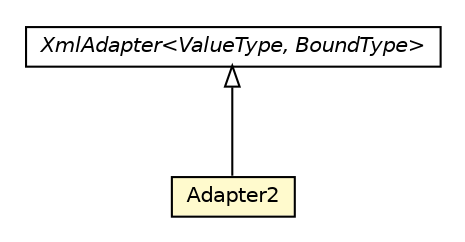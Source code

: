 #!/usr/local/bin/dot
#
# Class diagram 
# Generated by UMLGraph version R5_6-24-gf6e263 (http://www.umlgraph.org/)
#

digraph G {
	edge [fontname="Helvetica",fontsize=10,labelfontname="Helvetica",labelfontsize=10];
	node [fontname="Helvetica",fontsize=10,shape=plaintext];
	nodesep=0.25;
	ranksep=0.5;
	// nl.b3p.topnl.top250nl.Adapter2
	c5905 [label=<<table title="nl.b3p.topnl.top250nl.Adapter2" border="0" cellborder="1" cellspacing="0" cellpadding="2" port="p" bgcolor="lemonChiffon" href="./Adapter2.html">
		<tr><td><table border="0" cellspacing="0" cellpadding="1">
<tr><td align="center" balign="center"> Adapter2 </td></tr>
		</table></td></tr>
		</table>>, URL="./Adapter2.html", fontname="Helvetica", fontcolor="black", fontsize=10.0];
	//nl.b3p.topnl.top250nl.Adapter2 extends javax.xml.bind.annotation.adapters.XmlAdapter<java.lang.String, java.util.Calendar>
	c6183:p -> c5905:p [dir=back,arrowtail=empty];
	// javax.xml.bind.annotation.adapters.XmlAdapter<ValueType, BoundType>
	c6183 [label=<<table title="javax.xml.bind.annotation.adapters.XmlAdapter" border="0" cellborder="1" cellspacing="0" cellpadding="2" port="p" href="https://download.oracle.com/javaee/7/api/javax/xml/bind/annotation/adapters/XmlAdapter.html">
		<tr><td><table border="0" cellspacing="0" cellpadding="1">
<tr><td align="center" balign="center"><font face="Helvetica-Oblique"> XmlAdapter&lt;ValueType, BoundType&gt; </font></td></tr>
		</table></td></tr>
		</table>>, URL="https://download.oracle.com/javaee/7/api/javax/xml/bind/annotation/adapters/XmlAdapter.html", fontname="Helvetica", fontcolor="black", fontsize=10.0];
}

